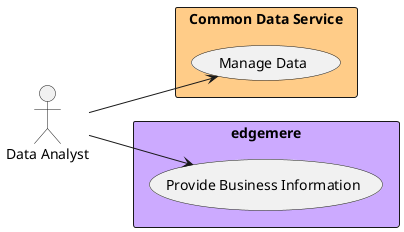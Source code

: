 @startuml

left to right direction


Actor "Data Analyst" as DataAnalyst


rectangle "Common Data Service" as cds #ffcc88 {
        usecase "Manage Data" as ManageData
    DataAnalyst --> ManageData

}

rectangle "edgemere" as edgemere #ccaaff {
        usecase "Provide Business Information" as ProvideBusinessInformation
    DataAnalyst --> ProvideBusinessInformation

}


@enduml
